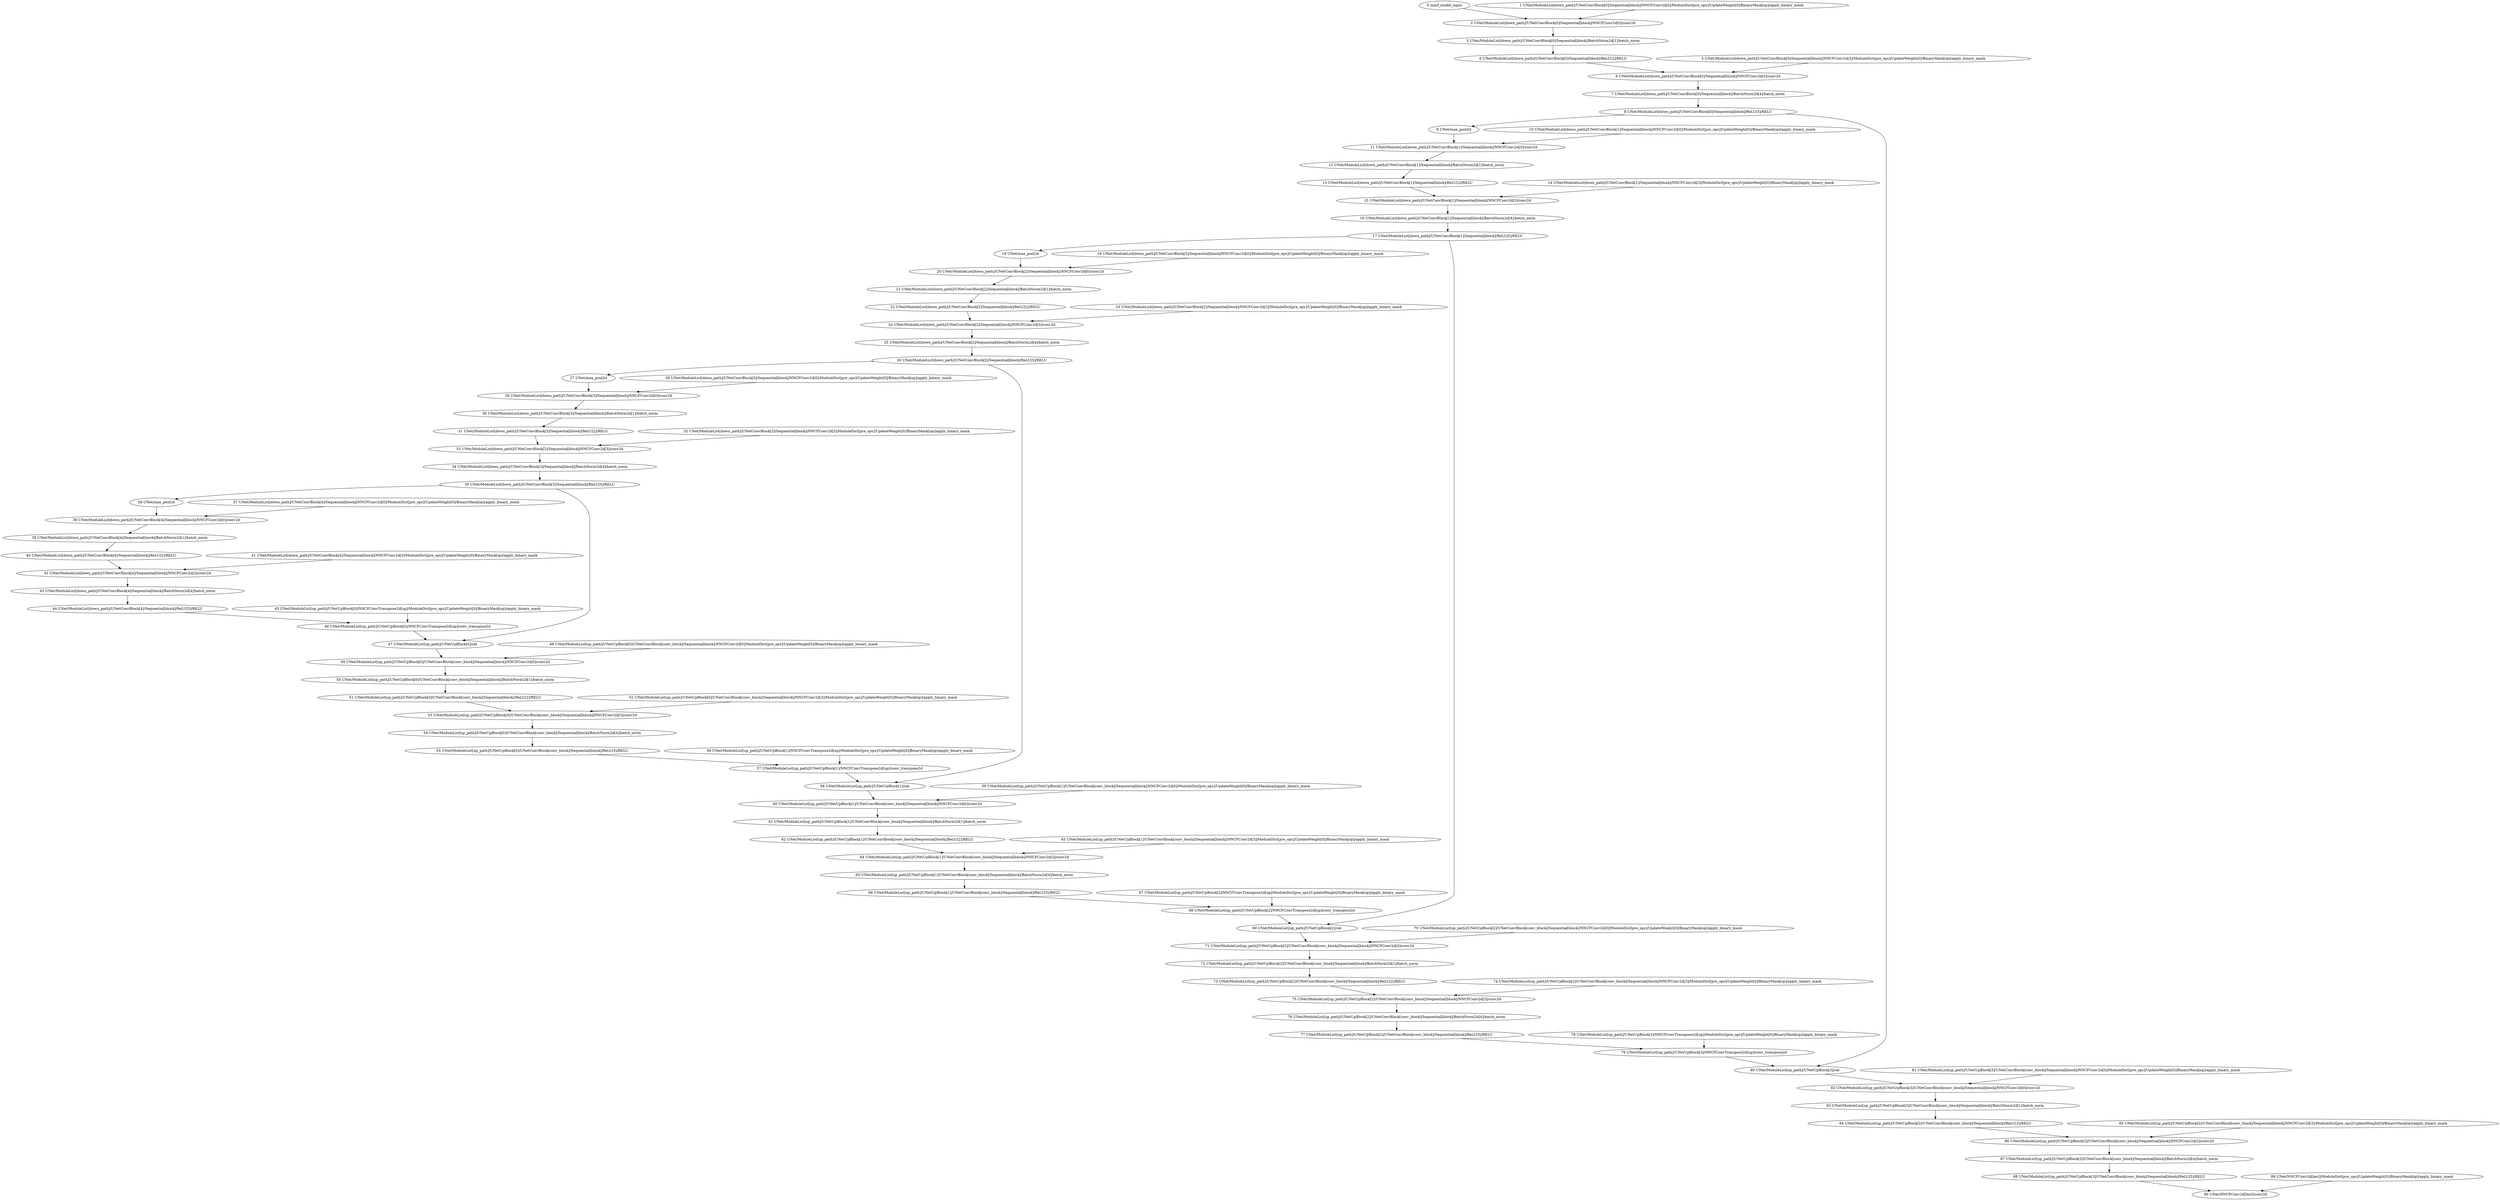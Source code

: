 strict digraph  {
"0 /nncf_model_input" [id=0, scope="", type=nncf_model_input];
"1 UNet/ModuleList[down_path]/UNetConvBlock[0]/Sequential[block]/NNCFConv2d[0]/ModuleDict[pre_ops]/UpdateWeight[0]/BinaryMask[op]/apply_binary_mask" [id=1, scope="UNet/ModuleList[down_path]/UNetConvBlock[0]/Sequential[block]/NNCFConv2d[0]/ModuleDict[pre_ops]/UpdateWeight[0]/BinaryMask[op]", type=apply_binary_mask];
"2 UNet/ModuleList[down_path]/UNetConvBlock[0]/Sequential[block]/NNCFConv2d[0]/conv2d" [id=2, scope="UNet/ModuleList[down_path]/UNetConvBlock[0]/Sequential[block]/NNCFConv2d[0]", type=conv2d];
"3 UNet/ModuleList[down_path]/UNetConvBlock[0]/Sequential[block]/BatchNorm2d[1]/batch_norm" [id=3, scope="UNet/ModuleList[down_path]/UNetConvBlock[0]/Sequential[block]/BatchNorm2d[1]", type=batch_norm];
"4 UNet/ModuleList[down_path]/UNetConvBlock[0]/Sequential[block]/ReLU[2]/RELU" [id=4, scope="UNet/ModuleList[down_path]/UNetConvBlock[0]/Sequential[block]/ReLU[2]", type=RELU];
"5 UNet/ModuleList[down_path]/UNetConvBlock[0]/Sequential[block]/NNCFConv2d[3]/ModuleDict[pre_ops]/UpdateWeight[0]/BinaryMask[op]/apply_binary_mask" [id=5, scope="UNet/ModuleList[down_path]/UNetConvBlock[0]/Sequential[block]/NNCFConv2d[3]/ModuleDict[pre_ops]/UpdateWeight[0]/BinaryMask[op]", type=apply_binary_mask];
"6 UNet/ModuleList[down_path]/UNetConvBlock[0]/Sequential[block]/NNCFConv2d[3]/conv2d" [id=6, scope="UNet/ModuleList[down_path]/UNetConvBlock[0]/Sequential[block]/NNCFConv2d[3]", type=conv2d];
"7 UNet/ModuleList[down_path]/UNetConvBlock[0]/Sequential[block]/BatchNorm2d[4]/batch_norm" [id=7, scope="UNet/ModuleList[down_path]/UNetConvBlock[0]/Sequential[block]/BatchNorm2d[4]", type=batch_norm];
"8 UNet/ModuleList[down_path]/UNetConvBlock[0]/Sequential[block]/ReLU[5]/RELU" [id=8, scope="UNet/ModuleList[down_path]/UNetConvBlock[0]/Sequential[block]/ReLU[5]", type=RELU];
"9 UNet/max_pool2d" [id=9, scope=UNet, type=max_pool2d];
"10 UNet/ModuleList[down_path]/UNetConvBlock[1]/Sequential[block]/NNCFConv2d[0]/ModuleDict[pre_ops]/UpdateWeight[0]/BinaryMask[op]/apply_binary_mask" [id=10, scope="UNet/ModuleList[down_path]/UNetConvBlock[1]/Sequential[block]/NNCFConv2d[0]/ModuleDict[pre_ops]/UpdateWeight[0]/BinaryMask[op]", type=apply_binary_mask];
"11 UNet/ModuleList[down_path]/UNetConvBlock[1]/Sequential[block]/NNCFConv2d[0]/conv2d" [id=11, scope="UNet/ModuleList[down_path]/UNetConvBlock[1]/Sequential[block]/NNCFConv2d[0]", type=conv2d];
"12 UNet/ModuleList[down_path]/UNetConvBlock[1]/Sequential[block]/BatchNorm2d[1]/batch_norm" [id=12, scope="UNet/ModuleList[down_path]/UNetConvBlock[1]/Sequential[block]/BatchNorm2d[1]", type=batch_norm];
"13 UNet/ModuleList[down_path]/UNetConvBlock[1]/Sequential[block]/ReLU[2]/RELU" [id=13, scope="UNet/ModuleList[down_path]/UNetConvBlock[1]/Sequential[block]/ReLU[2]", type=RELU];
"14 UNet/ModuleList[down_path]/UNetConvBlock[1]/Sequential[block]/NNCFConv2d[3]/ModuleDict[pre_ops]/UpdateWeight[0]/BinaryMask[op]/apply_binary_mask" [id=14, scope="UNet/ModuleList[down_path]/UNetConvBlock[1]/Sequential[block]/NNCFConv2d[3]/ModuleDict[pre_ops]/UpdateWeight[0]/BinaryMask[op]", type=apply_binary_mask];
"15 UNet/ModuleList[down_path]/UNetConvBlock[1]/Sequential[block]/NNCFConv2d[3]/conv2d" [id=15, scope="UNet/ModuleList[down_path]/UNetConvBlock[1]/Sequential[block]/NNCFConv2d[3]", type=conv2d];
"16 UNet/ModuleList[down_path]/UNetConvBlock[1]/Sequential[block]/BatchNorm2d[4]/batch_norm" [id=16, scope="UNet/ModuleList[down_path]/UNetConvBlock[1]/Sequential[block]/BatchNorm2d[4]", type=batch_norm];
"17 UNet/ModuleList[down_path]/UNetConvBlock[1]/Sequential[block]/ReLU[5]/RELU" [id=17, scope="UNet/ModuleList[down_path]/UNetConvBlock[1]/Sequential[block]/ReLU[5]", type=RELU];
"18 UNet/max_pool2d" [id=18, scope=UNet, type=max_pool2d];
"19 UNet/ModuleList[down_path]/UNetConvBlock[2]/Sequential[block]/NNCFConv2d[0]/ModuleDict[pre_ops]/UpdateWeight[0]/BinaryMask[op]/apply_binary_mask" [id=19, scope="UNet/ModuleList[down_path]/UNetConvBlock[2]/Sequential[block]/NNCFConv2d[0]/ModuleDict[pre_ops]/UpdateWeight[0]/BinaryMask[op]", type=apply_binary_mask];
"20 UNet/ModuleList[down_path]/UNetConvBlock[2]/Sequential[block]/NNCFConv2d[0]/conv2d" [id=20, scope="UNet/ModuleList[down_path]/UNetConvBlock[2]/Sequential[block]/NNCFConv2d[0]", type=conv2d];
"21 UNet/ModuleList[down_path]/UNetConvBlock[2]/Sequential[block]/BatchNorm2d[1]/batch_norm" [id=21, scope="UNet/ModuleList[down_path]/UNetConvBlock[2]/Sequential[block]/BatchNorm2d[1]", type=batch_norm];
"22 UNet/ModuleList[down_path]/UNetConvBlock[2]/Sequential[block]/ReLU[2]/RELU" [id=22, scope="UNet/ModuleList[down_path]/UNetConvBlock[2]/Sequential[block]/ReLU[2]", type=RELU];
"23 UNet/ModuleList[down_path]/UNetConvBlock[2]/Sequential[block]/NNCFConv2d[3]/ModuleDict[pre_ops]/UpdateWeight[0]/BinaryMask[op]/apply_binary_mask" [id=23, scope="UNet/ModuleList[down_path]/UNetConvBlock[2]/Sequential[block]/NNCFConv2d[3]/ModuleDict[pre_ops]/UpdateWeight[0]/BinaryMask[op]", type=apply_binary_mask];
"24 UNet/ModuleList[down_path]/UNetConvBlock[2]/Sequential[block]/NNCFConv2d[3]/conv2d" [id=24, scope="UNet/ModuleList[down_path]/UNetConvBlock[2]/Sequential[block]/NNCFConv2d[3]", type=conv2d];
"25 UNet/ModuleList[down_path]/UNetConvBlock[2]/Sequential[block]/BatchNorm2d[4]/batch_norm" [id=25, scope="UNet/ModuleList[down_path]/UNetConvBlock[2]/Sequential[block]/BatchNorm2d[4]", type=batch_norm];
"26 UNet/ModuleList[down_path]/UNetConvBlock[2]/Sequential[block]/ReLU[5]/RELU" [id=26, scope="UNet/ModuleList[down_path]/UNetConvBlock[2]/Sequential[block]/ReLU[5]", type=RELU];
"27 UNet/max_pool2d" [id=27, scope=UNet, type=max_pool2d];
"28 UNet/ModuleList[down_path]/UNetConvBlock[3]/Sequential[block]/NNCFConv2d[0]/ModuleDict[pre_ops]/UpdateWeight[0]/BinaryMask[op]/apply_binary_mask" [id=28, scope="UNet/ModuleList[down_path]/UNetConvBlock[3]/Sequential[block]/NNCFConv2d[0]/ModuleDict[pre_ops]/UpdateWeight[0]/BinaryMask[op]", type=apply_binary_mask];
"29 UNet/ModuleList[down_path]/UNetConvBlock[3]/Sequential[block]/NNCFConv2d[0]/conv2d" [id=29, scope="UNet/ModuleList[down_path]/UNetConvBlock[3]/Sequential[block]/NNCFConv2d[0]", type=conv2d];
"30 UNet/ModuleList[down_path]/UNetConvBlock[3]/Sequential[block]/BatchNorm2d[1]/batch_norm" [id=30, scope="UNet/ModuleList[down_path]/UNetConvBlock[3]/Sequential[block]/BatchNorm2d[1]", type=batch_norm];
"31 UNet/ModuleList[down_path]/UNetConvBlock[3]/Sequential[block]/ReLU[2]/RELU" [id=31, scope="UNet/ModuleList[down_path]/UNetConvBlock[3]/Sequential[block]/ReLU[2]", type=RELU];
"32 UNet/ModuleList[down_path]/UNetConvBlock[3]/Sequential[block]/NNCFConv2d[3]/ModuleDict[pre_ops]/UpdateWeight[0]/BinaryMask[op]/apply_binary_mask" [id=32, scope="UNet/ModuleList[down_path]/UNetConvBlock[3]/Sequential[block]/NNCFConv2d[3]/ModuleDict[pre_ops]/UpdateWeight[0]/BinaryMask[op]", type=apply_binary_mask];
"33 UNet/ModuleList[down_path]/UNetConvBlock[3]/Sequential[block]/NNCFConv2d[3]/conv2d" [id=33, scope="UNet/ModuleList[down_path]/UNetConvBlock[3]/Sequential[block]/NNCFConv2d[3]", type=conv2d];
"34 UNet/ModuleList[down_path]/UNetConvBlock[3]/Sequential[block]/BatchNorm2d[4]/batch_norm" [id=34, scope="UNet/ModuleList[down_path]/UNetConvBlock[3]/Sequential[block]/BatchNorm2d[4]", type=batch_norm];
"35 UNet/ModuleList[down_path]/UNetConvBlock[3]/Sequential[block]/ReLU[5]/RELU" [id=35, scope="UNet/ModuleList[down_path]/UNetConvBlock[3]/Sequential[block]/ReLU[5]", type=RELU];
"36 UNet/max_pool2d" [id=36, scope=UNet, type=max_pool2d];
"37 UNet/ModuleList[down_path]/UNetConvBlock[4]/Sequential[block]/NNCFConv2d[0]/ModuleDict[pre_ops]/UpdateWeight[0]/BinaryMask[op]/apply_binary_mask" [id=37, scope="UNet/ModuleList[down_path]/UNetConvBlock[4]/Sequential[block]/NNCFConv2d[0]/ModuleDict[pre_ops]/UpdateWeight[0]/BinaryMask[op]", type=apply_binary_mask];
"38 UNet/ModuleList[down_path]/UNetConvBlock[4]/Sequential[block]/NNCFConv2d[0]/conv2d" [id=38, scope="UNet/ModuleList[down_path]/UNetConvBlock[4]/Sequential[block]/NNCFConv2d[0]", type=conv2d];
"39 UNet/ModuleList[down_path]/UNetConvBlock[4]/Sequential[block]/BatchNorm2d[1]/batch_norm" [id=39, scope="UNet/ModuleList[down_path]/UNetConvBlock[4]/Sequential[block]/BatchNorm2d[1]", type=batch_norm];
"40 UNet/ModuleList[down_path]/UNetConvBlock[4]/Sequential[block]/ReLU[2]/RELU" [id=40, scope="UNet/ModuleList[down_path]/UNetConvBlock[4]/Sequential[block]/ReLU[2]", type=RELU];
"41 UNet/ModuleList[down_path]/UNetConvBlock[4]/Sequential[block]/NNCFConv2d[3]/ModuleDict[pre_ops]/UpdateWeight[0]/BinaryMask[op]/apply_binary_mask" [id=41, scope="UNet/ModuleList[down_path]/UNetConvBlock[4]/Sequential[block]/NNCFConv2d[3]/ModuleDict[pre_ops]/UpdateWeight[0]/BinaryMask[op]", type=apply_binary_mask];
"42 UNet/ModuleList[down_path]/UNetConvBlock[4]/Sequential[block]/NNCFConv2d[3]/conv2d" [id=42, scope="UNet/ModuleList[down_path]/UNetConvBlock[4]/Sequential[block]/NNCFConv2d[3]", type=conv2d];
"43 UNet/ModuleList[down_path]/UNetConvBlock[4]/Sequential[block]/BatchNorm2d[4]/batch_norm" [id=43, scope="UNet/ModuleList[down_path]/UNetConvBlock[4]/Sequential[block]/BatchNorm2d[4]", type=batch_norm];
"44 UNet/ModuleList[down_path]/UNetConvBlock[4]/Sequential[block]/ReLU[5]/RELU" [id=44, scope="UNet/ModuleList[down_path]/UNetConvBlock[4]/Sequential[block]/ReLU[5]", type=RELU];
"45 UNet/ModuleList[up_path]/UNetUpBlock[0]/NNCFConvTranspose2d[up]/ModuleDict[pre_ops]/UpdateWeight[0]/BinaryMask[op]/apply_binary_mask" [id=45, scope="UNet/ModuleList[up_path]/UNetUpBlock[0]/NNCFConvTranspose2d[up]/ModuleDict[pre_ops]/UpdateWeight[0]/BinaryMask[op]", type=apply_binary_mask];
"46 UNet/ModuleList[up_path]/UNetUpBlock[0]/NNCFConvTranspose2d[up]/conv_transpose2d" [id=46, scope="UNet/ModuleList[up_path]/UNetUpBlock[0]/NNCFConvTranspose2d[up]", type=conv_transpose2d];
"47 UNet/ModuleList[up_path]/UNetUpBlock[0]/cat" [id=47, scope="UNet/ModuleList[up_path]/UNetUpBlock[0]", type=cat];
"48 UNet/ModuleList[up_path]/UNetUpBlock[0]/UNetConvBlock[conv_block]/Sequential[block]/NNCFConv2d[0]/ModuleDict[pre_ops]/UpdateWeight[0]/BinaryMask[op]/apply_binary_mask" [id=48, scope="UNet/ModuleList[up_path]/UNetUpBlock[0]/UNetConvBlock[conv_block]/Sequential[block]/NNCFConv2d[0]/ModuleDict[pre_ops]/UpdateWeight[0]/BinaryMask[op]", type=apply_binary_mask];
"49 UNet/ModuleList[up_path]/UNetUpBlock[0]/UNetConvBlock[conv_block]/Sequential[block]/NNCFConv2d[0]/conv2d" [id=49, scope="UNet/ModuleList[up_path]/UNetUpBlock[0]/UNetConvBlock[conv_block]/Sequential[block]/NNCFConv2d[0]", type=conv2d];
"50 UNet/ModuleList[up_path]/UNetUpBlock[0]/UNetConvBlock[conv_block]/Sequential[block]/BatchNorm2d[1]/batch_norm" [id=50, scope="UNet/ModuleList[up_path]/UNetUpBlock[0]/UNetConvBlock[conv_block]/Sequential[block]/BatchNorm2d[1]", type=batch_norm];
"51 UNet/ModuleList[up_path]/UNetUpBlock[0]/UNetConvBlock[conv_block]/Sequential[block]/ReLU[2]/RELU" [id=51, scope="UNet/ModuleList[up_path]/UNetUpBlock[0]/UNetConvBlock[conv_block]/Sequential[block]/ReLU[2]", type=RELU];
"52 UNet/ModuleList[up_path]/UNetUpBlock[0]/UNetConvBlock[conv_block]/Sequential[block]/NNCFConv2d[3]/ModuleDict[pre_ops]/UpdateWeight[0]/BinaryMask[op]/apply_binary_mask" [id=52, scope="UNet/ModuleList[up_path]/UNetUpBlock[0]/UNetConvBlock[conv_block]/Sequential[block]/NNCFConv2d[3]/ModuleDict[pre_ops]/UpdateWeight[0]/BinaryMask[op]", type=apply_binary_mask];
"53 UNet/ModuleList[up_path]/UNetUpBlock[0]/UNetConvBlock[conv_block]/Sequential[block]/NNCFConv2d[3]/conv2d" [id=53, scope="UNet/ModuleList[up_path]/UNetUpBlock[0]/UNetConvBlock[conv_block]/Sequential[block]/NNCFConv2d[3]", type=conv2d];
"54 UNet/ModuleList[up_path]/UNetUpBlock[0]/UNetConvBlock[conv_block]/Sequential[block]/BatchNorm2d[4]/batch_norm" [id=54, scope="UNet/ModuleList[up_path]/UNetUpBlock[0]/UNetConvBlock[conv_block]/Sequential[block]/BatchNorm2d[4]", type=batch_norm];
"55 UNet/ModuleList[up_path]/UNetUpBlock[0]/UNetConvBlock[conv_block]/Sequential[block]/ReLU[5]/RELU" [id=55, scope="UNet/ModuleList[up_path]/UNetUpBlock[0]/UNetConvBlock[conv_block]/Sequential[block]/ReLU[5]", type=RELU];
"56 UNet/ModuleList[up_path]/UNetUpBlock[1]/NNCFConvTranspose2d[up]/ModuleDict[pre_ops]/UpdateWeight[0]/BinaryMask[op]/apply_binary_mask" [id=56, scope="UNet/ModuleList[up_path]/UNetUpBlock[1]/NNCFConvTranspose2d[up]/ModuleDict[pre_ops]/UpdateWeight[0]/BinaryMask[op]", type=apply_binary_mask];
"57 UNet/ModuleList[up_path]/UNetUpBlock[1]/NNCFConvTranspose2d[up]/conv_transpose2d" [id=57, scope="UNet/ModuleList[up_path]/UNetUpBlock[1]/NNCFConvTranspose2d[up]", type=conv_transpose2d];
"58 UNet/ModuleList[up_path]/UNetUpBlock[1]/cat" [id=58, scope="UNet/ModuleList[up_path]/UNetUpBlock[1]", type=cat];
"59 UNet/ModuleList[up_path]/UNetUpBlock[1]/UNetConvBlock[conv_block]/Sequential[block]/NNCFConv2d[0]/ModuleDict[pre_ops]/UpdateWeight[0]/BinaryMask[op]/apply_binary_mask" [id=59, scope="UNet/ModuleList[up_path]/UNetUpBlock[1]/UNetConvBlock[conv_block]/Sequential[block]/NNCFConv2d[0]/ModuleDict[pre_ops]/UpdateWeight[0]/BinaryMask[op]", type=apply_binary_mask];
"60 UNet/ModuleList[up_path]/UNetUpBlock[1]/UNetConvBlock[conv_block]/Sequential[block]/NNCFConv2d[0]/conv2d" [id=60, scope="UNet/ModuleList[up_path]/UNetUpBlock[1]/UNetConvBlock[conv_block]/Sequential[block]/NNCFConv2d[0]", type=conv2d];
"61 UNet/ModuleList[up_path]/UNetUpBlock[1]/UNetConvBlock[conv_block]/Sequential[block]/BatchNorm2d[1]/batch_norm" [id=61, scope="UNet/ModuleList[up_path]/UNetUpBlock[1]/UNetConvBlock[conv_block]/Sequential[block]/BatchNorm2d[1]", type=batch_norm];
"62 UNet/ModuleList[up_path]/UNetUpBlock[1]/UNetConvBlock[conv_block]/Sequential[block]/ReLU[2]/RELU" [id=62, scope="UNet/ModuleList[up_path]/UNetUpBlock[1]/UNetConvBlock[conv_block]/Sequential[block]/ReLU[2]", type=RELU];
"63 UNet/ModuleList[up_path]/UNetUpBlock[1]/UNetConvBlock[conv_block]/Sequential[block]/NNCFConv2d[3]/ModuleDict[pre_ops]/UpdateWeight[0]/BinaryMask[op]/apply_binary_mask" [id=63, scope="UNet/ModuleList[up_path]/UNetUpBlock[1]/UNetConvBlock[conv_block]/Sequential[block]/NNCFConv2d[3]/ModuleDict[pre_ops]/UpdateWeight[0]/BinaryMask[op]", type=apply_binary_mask];
"64 UNet/ModuleList[up_path]/UNetUpBlock[1]/UNetConvBlock[conv_block]/Sequential[block]/NNCFConv2d[3]/conv2d" [id=64, scope="UNet/ModuleList[up_path]/UNetUpBlock[1]/UNetConvBlock[conv_block]/Sequential[block]/NNCFConv2d[3]", type=conv2d];
"65 UNet/ModuleList[up_path]/UNetUpBlock[1]/UNetConvBlock[conv_block]/Sequential[block]/BatchNorm2d[4]/batch_norm" [id=65, scope="UNet/ModuleList[up_path]/UNetUpBlock[1]/UNetConvBlock[conv_block]/Sequential[block]/BatchNorm2d[4]", type=batch_norm];
"66 UNet/ModuleList[up_path]/UNetUpBlock[1]/UNetConvBlock[conv_block]/Sequential[block]/ReLU[5]/RELU" [id=66, scope="UNet/ModuleList[up_path]/UNetUpBlock[1]/UNetConvBlock[conv_block]/Sequential[block]/ReLU[5]", type=RELU];
"67 UNet/ModuleList[up_path]/UNetUpBlock[2]/NNCFConvTranspose2d[up]/ModuleDict[pre_ops]/UpdateWeight[0]/BinaryMask[op]/apply_binary_mask" [id=67, scope="UNet/ModuleList[up_path]/UNetUpBlock[2]/NNCFConvTranspose2d[up]/ModuleDict[pre_ops]/UpdateWeight[0]/BinaryMask[op]", type=apply_binary_mask];
"68 UNet/ModuleList[up_path]/UNetUpBlock[2]/NNCFConvTranspose2d[up]/conv_transpose2d" [id=68, scope="UNet/ModuleList[up_path]/UNetUpBlock[2]/NNCFConvTranspose2d[up]", type=conv_transpose2d];
"69 UNet/ModuleList[up_path]/UNetUpBlock[2]/cat" [id=69, scope="UNet/ModuleList[up_path]/UNetUpBlock[2]", type=cat];
"70 UNet/ModuleList[up_path]/UNetUpBlock[2]/UNetConvBlock[conv_block]/Sequential[block]/NNCFConv2d[0]/ModuleDict[pre_ops]/UpdateWeight[0]/BinaryMask[op]/apply_binary_mask" [id=70, scope="UNet/ModuleList[up_path]/UNetUpBlock[2]/UNetConvBlock[conv_block]/Sequential[block]/NNCFConv2d[0]/ModuleDict[pre_ops]/UpdateWeight[0]/BinaryMask[op]", type=apply_binary_mask];
"71 UNet/ModuleList[up_path]/UNetUpBlock[2]/UNetConvBlock[conv_block]/Sequential[block]/NNCFConv2d[0]/conv2d" [id=71, scope="UNet/ModuleList[up_path]/UNetUpBlock[2]/UNetConvBlock[conv_block]/Sequential[block]/NNCFConv2d[0]", type=conv2d];
"72 UNet/ModuleList[up_path]/UNetUpBlock[2]/UNetConvBlock[conv_block]/Sequential[block]/BatchNorm2d[1]/batch_norm" [id=72, scope="UNet/ModuleList[up_path]/UNetUpBlock[2]/UNetConvBlock[conv_block]/Sequential[block]/BatchNorm2d[1]", type=batch_norm];
"73 UNet/ModuleList[up_path]/UNetUpBlock[2]/UNetConvBlock[conv_block]/Sequential[block]/ReLU[2]/RELU" [id=73, scope="UNet/ModuleList[up_path]/UNetUpBlock[2]/UNetConvBlock[conv_block]/Sequential[block]/ReLU[2]", type=RELU];
"74 UNet/ModuleList[up_path]/UNetUpBlock[2]/UNetConvBlock[conv_block]/Sequential[block]/NNCFConv2d[3]/ModuleDict[pre_ops]/UpdateWeight[0]/BinaryMask[op]/apply_binary_mask" [id=74, scope="UNet/ModuleList[up_path]/UNetUpBlock[2]/UNetConvBlock[conv_block]/Sequential[block]/NNCFConv2d[3]/ModuleDict[pre_ops]/UpdateWeight[0]/BinaryMask[op]", type=apply_binary_mask];
"75 UNet/ModuleList[up_path]/UNetUpBlock[2]/UNetConvBlock[conv_block]/Sequential[block]/NNCFConv2d[3]/conv2d" [id=75, scope="UNet/ModuleList[up_path]/UNetUpBlock[2]/UNetConvBlock[conv_block]/Sequential[block]/NNCFConv2d[3]", type=conv2d];
"76 UNet/ModuleList[up_path]/UNetUpBlock[2]/UNetConvBlock[conv_block]/Sequential[block]/BatchNorm2d[4]/batch_norm" [id=76, scope="UNet/ModuleList[up_path]/UNetUpBlock[2]/UNetConvBlock[conv_block]/Sequential[block]/BatchNorm2d[4]", type=batch_norm];
"77 UNet/ModuleList[up_path]/UNetUpBlock[2]/UNetConvBlock[conv_block]/Sequential[block]/ReLU[5]/RELU" [id=77, scope="UNet/ModuleList[up_path]/UNetUpBlock[2]/UNetConvBlock[conv_block]/Sequential[block]/ReLU[5]", type=RELU];
"78 UNet/ModuleList[up_path]/UNetUpBlock[3]/NNCFConvTranspose2d[up]/ModuleDict[pre_ops]/UpdateWeight[0]/BinaryMask[op]/apply_binary_mask" [id=78, scope="UNet/ModuleList[up_path]/UNetUpBlock[3]/NNCFConvTranspose2d[up]/ModuleDict[pre_ops]/UpdateWeight[0]/BinaryMask[op]", type=apply_binary_mask];
"79 UNet/ModuleList[up_path]/UNetUpBlock[3]/NNCFConvTranspose2d[up]/conv_transpose2d" [id=79, scope="UNet/ModuleList[up_path]/UNetUpBlock[3]/NNCFConvTranspose2d[up]", type=conv_transpose2d];
"80 UNet/ModuleList[up_path]/UNetUpBlock[3]/cat" [id=80, scope="UNet/ModuleList[up_path]/UNetUpBlock[3]", type=cat];
"81 UNet/ModuleList[up_path]/UNetUpBlock[3]/UNetConvBlock[conv_block]/Sequential[block]/NNCFConv2d[0]/ModuleDict[pre_ops]/UpdateWeight[0]/BinaryMask[op]/apply_binary_mask" [id=81, scope="UNet/ModuleList[up_path]/UNetUpBlock[3]/UNetConvBlock[conv_block]/Sequential[block]/NNCFConv2d[0]/ModuleDict[pre_ops]/UpdateWeight[0]/BinaryMask[op]", type=apply_binary_mask];
"82 UNet/ModuleList[up_path]/UNetUpBlock[3]/UNetConvBlock[conv_block]/Sequential[block]/NNCFConv2d[0]/conv2d" [id=82, scope="UNet/ModuleList[up_path]/UNetUpBlock[3]/UNetConvBlock[conv_block]/Sequential[block]/NNCFConv2d[0]", type=conv2d];
"83 UNet/ModuleList[up_path]/UNetUpBlock[3]/UNetConvBlock[conv_block]/Sequential[block]/BatchNorm2d[1]/batch_norm" [id=83, scope="UNet/ModuleList[up_path]/UNetUpBlock[3]/UNetConvBlock[conv_block]/Sequential[block]/BatchNorm2d[1]", type=batch_norm];
"84 UNet/ModuleList[up_path]/UNetUpBlock[3]/UNetConvBlock[conv_block]/Sequential[block]/ReLU[2]/RELU" [id=84, scope="UNet/ModuleList[up_path]/UNetUpBlock[3]/UNetConvBlock[conv_block]/Sequential[block]/ReLU[2]", type=RELU];
"85 UNet/ModuleList[up_path]/UNetUpBlock[3]/UNetConvBlock[conv_block]/Sequential[block]/NNCFConv2d[3]/ModuleDict[pre_ops]/UpdateWeight[0]/BinaryMask[op]/apply_binary_mask" [id=85, scope="UNet/ModuleList[up_path]/UNetUpBlock[3]/UNetConvBlock[conv_block]/Sequential[block]/NNCFConv2d[3]/ModuleDict[pre_ops]/UpdateWeight[0]/BinaryMask[op]", type=apply_binary_mask];
"86 UNet/ModuleList[up_path]/UNetUpBlock[3]/UNetConvBlock[conv_block]/Sequential[block]/NNCFConv2d[3]/conv2d" [id=86, scope="UNet/ModuleList[up_path]/UNetUpBlock[3]/UNetConvBlock[conv_block]/Sequential[block]/NNCFConv2d[3]", type=conv2d];
"87 UNet/ModuleList[up_path]/UNetUpBlock[3]/UNetConvBlock[conv_block]/Sequential[block]/BatchNorm2d[4]/batch_norm" [id=87, scope="UNet/ModuleList[up_path]/UNetUpBlock[3]/UNetConvBlock[conv_block]/Sequential[block]/BatchNorm2d[4]", type=batch_norm];
"88 UNet/ModuleList[up_path]/UNetUpBlock[3]/UNetConvBlock[conv_block]/Sequential[block]/ReLU[5]/RELU" [id=88, scope="UNet/ModuleList[up_path]/UNetUpBlock[3]/UNetConvBlock[conv_block]/Sequential[block]/ReLU[5]", type=RELU];
"89 UNet/NNCFConv2d[last]/ModuleDict[pre_ops]/UpdateWeight[0]/BinaryMask[op]/apply_binary_mask" [id=89, scope="UNet/NNCFConv2d[last]/ModuleDict[pre_ops]/UpdateWeight[0]/BinaryMask[op]", type=apply_binary_mask];
"90 UNet/NNCFConv2d[last]/conv2d" [id=90, scope="UNet/NNCFConv2d[last]", type=conv2d];
"0 /nncf_model_input" -> "2 UNet/ModuleList[down_path]/UNetConvBlock[0]/Sequential[block]/NNCFConv2d[0]/conv2d";
"1 UNet/ModuleList[down_path]/UNetConvBlock[0]/Sequential[block]/NNCFConv2d[0]/ModuleDict[pre_ops]/UpdateWeight[0]/BinaryMask[op]/apply_binary_mask" -> "2 UNet/ModuleList[down_path]/UNetConvBlock[0]/Sequential[block]/NNCFConv2d[0]/conv2d";
"2 UNet/ModuleList[down_path]/UNetConvBlock[0]/Sequential[block]/NNCFConv2d[0]/conv2d" -> "3 UNet/ModuleList[down_path]/UNetConvBlock[0]/Sequential[block]/BatchNorm2d[1]/batch_norm";
"3 UNet/ModuleList[down_path]/UNetConvBlock[0]/Sequential[block]/BatchNorm2d[1]/batch_norm" -> "4 UNet/ModuleList[down_path]/UNetConvBlock[0]/Sequential[block]/ReLU[2]/RELU";
"4 UNet/ModuleList[down_path]/UNetConvBlock[0]/Sequential[block]/ReLU[2]/RELU" -> "6 UNet/ModuleList[down_path]/UNetConvBlock[0]/Sequential[block]/NNCFConv2d[3]/conv2d";
"5 UNet/ModuleList[down_path]/UNetConvBlock[0]/Sequential[block]/NNCFConv2d[3]/ModuleDict[pre_ops]/UpdateWeight[0]/BinaryMask[op]/apply_binary_mask" -> "6 UNet/ModuleList[down_path]/UNetConvBlock[0]/Sequential[block]/NNCFConv2d[3]/conv2d";
"6 UNet/ModuleList[down_path]/UNetConvBlock[0]/Sequential[block]/NNCFConv2d[3]/conv2d" -> "7 UNet/ModuleList[down_path]/UNetConvBlock[0]/Sequential[block]/BatchNorm2d[4]/batch_norm";
"7 UNet/ModuleList[down_path]/UNetConvBlock[0]/Sequential[block]/BatchNorm2d[4]/batch_norm" -> "8 UNet/ModuleList[down_path]/UNetConvBlock[0]/Sequential[block]/ReLU[5]/RELU";
"8 UNet/ModuleList[down_path]/UNetConvBlock[0]/Sequential[block]/ReLU[5]/RELU" -> "9 UNet/max_pool2d";
"8 UNet/ModuleList[down_path]/UNetConvBlock[0]/Sequential[block]/ReLU[5]/RELU" -> "80 UNet/ModuleList[up_path]/UNetUpBlock[3]/cat";
"9 UNet/max_pool2d" -> "11 UNet/ModuleList[down_path]/UNetConvBlock[1]/Sequential[block]/NNCFConv2d[0]/conv2d";
"10 UNet/ModuleList[down_path]/UNetConvBlock[1]/Sequential[block]/NNCFConv2d[0]/ModuleDict[pre_ops]/UpdateWeight[0]/BinaryMask[op]/apply_binary_mask" -> "11 UNet/ModuleList[down_path]/UNetConvBlock[1]/Sequential[block]/NNCFConv2d[0]/conv2d";
"11 UNet/ModuleList[down_path]/UNetConvBlock[1]/Sequential[block]/NNCFConv2d[0]/conv2d" -> "12 UNet/ModuleList[down_path]/UNetConvBlock[1]/Sequential[block]/BatchNorm2d[1]/batch_norm";
"12 UNet/ModuleList[down_path]/UNetConvBlock[1]/Sequential[block]/BatchNorm2d[1]/batch_norm" -> "13 UNet/ModuleList[down_path]/UNetConvBlock[1]/Sequential[block]/ReLU[2]/RELU";
"13 UNet/ModuleList[down_path]/UNetConvBlock[1]/Sequential[block]/ReLU[2]/RELU" -> "15 UNet/ModuleList[down_path]/UNetConvBlock[1]/Sequential[block]/NNCFConv2d[3]/conv2d";
"14 UNet/ModuleList[down_path]/UNetConvBlock[1]/Sequential[block]/NNCFConv2d[3]/ModuleDict[pre_ops]/UpdateWeight[0]/BinaryMask[op]/apply_binary_mask" -> "15 UNet/ModuleList[down_path]/UNetConvBlock[1]/Sequential[block]/NNCFConv2d[3]/conv2d";
"15 UNet/ModuleList[down_path]/UNetConvBlock[1]/Sequential[block]/NNCFConv2d[3]/conv2d" -> "16 UNet/ModuleList[down_path]/UNetConvBlock[1]/Sequential[block]/BatchNorm2d[4]/batch_norm";
"16 UNet/ModuleList[down_path]/UNetConvBlock[1]/Sequential[block]/BatchNorm2d[4]/batch_norm" -> "17 UNet/ModuleList[down_path]/UNetConvBlock[1]/Sequential[block]/ReLU[5]/RELU";
"17 UNet/ModuleList[down_path]/UNetConvBlock[1]/Sequential[block]/ReLU[5]/RELU" -> "18 UNet/max_pool2d";
"17 UNet/ModuleList[down_path]/UNetConvBlock[1]/Sequential[block]/ReLU[5]/RELU" -> "69 UNet/ModuleList[up_path]/UNetUpBlock[2]/cat";
"18 UNet/max_pool2d" -> "20 UNet/ModuleList[down_path]/UNetConvBlock[2]/Sequential[block]/NNCFConv2d[0]/conv2d";
"19 UNet/ModuleList[down_path]/UNetConvBlock[2]/Sequential[block]/NNCFConv2d[0]/ModuleDict[pre_ops]/UpdateWeight[0]/BinaryMask[op]/apply_binary_mask" -> "20 UNet/ModuleList[down_path]/UNetConvBlock[2]/Sequential[block]/NNCFConv2d[0]/conv2d";
"20 UNet/ModuleList[down_path]/UNetConvBlock[2]/Sequential[block]/NNCFConv2d[0]/conv2d" -> "21 UNet/ModuleList[down_path]/UNetConvBlock[2]/Sequential[block]/BatchNorm2d[1]/batch_norm";
"21 UNet/ModuleList[down_path]/UNetConvBlock[2]/Sequential[block]/BatchNorm2d[1]/batch_norm" -> "22 UNet/ModuleList[down_path]/UNetConvBlock[2]/Sequential[block]/ReLU[2]/RELU";
"22 UNet/ModuleList[down_path]/UNetConvBlock[2]/Sequential[block]/ReLU[2]/RELU" -> "24 UNet/ModuleList[down_path]/UNetConvBlock[2]/Sequential[block]/NNCFConv2d[3]/conv2d";
"23 UNet/ModuleList[down_path]/UNetConvBlock[2]/Sequential[block]/NNCFConv2d[3]/ModuleDict[pre_ops]/UpdateWeight[0]/BinaryMask[op]/apply_binary_mask" -> "24 UNet/ModuleList[down_path]/UNetConvBlock[2]/Sequential[block]/NNCFConv2d[3]/conv2d";
"24 UNet/ModuleList[down_path]/UNetConvBlock[2]/Sequential[block]/NNCFConv2d[3]/conv2d" -> "25 UNet/ModuleList[down_path]/UNetConvBlock[2]/Sequential[block]/BatchNorm2d[4]/batch_norm";
"25 UNet/ModuleList[down_path]/UNetConvBlock[2]/Sequential[block]/BatchNorm2d[4]/batch_norm" -> "26 UNet/ModuleList[down_path]/UNetConvBlock[2]/Sequential[block]/ReLU[5]/RELU";
"26 UNet/ModuleList[down_path]/UNetConvBlock[2]/Sequential[block]/ReLU[5]/RELU" -> "27 UNet/max_pool2d";
"26 UNet/ModuleList[down_path]/UNetConvBlock[2]/Sequential[block]/ReLU[5]/RELU" -> "58 UNet/ModuleList[up_path]/UNetUpBlock[1]/cat";
"27 UNet/max_pool2d" -> "29 UNet/ModuleList[down_path]/UNetConvBlock[3]/Sequential[block]/NNCFConv2d[0]/conv2d";
"28 UNet/ModuleList[down_path]/UNetConvBlock[3]/Sequential[block]/NNCFConv2d[0]/ModuleDict[pre_ops]/UpdateWeight[0]/BinaryMask[op]/apply_binary_mask" -> "29 UNet/ModuleList[down_path]/UNetConvBlock[3]/Sequential[block]/NNCFConv2d[0]/conv2d";
"29 UNet/ModuleList[down_path]/UNetConvBlock[3]/Sequential[block]/NNCFConv2d[0]/conv2d" -> "30 UNet/ModuleList[down_path]/UNetConvBlock[3]/Sequential[block]/BatchNorm2d[1]/batch_norm";
"30 UNet/ModuleList[down_path]/UNetConvBlock[3]/Sequential[block]/BatchNorm2d[1]/batch_norm" -> "31 UNet/ModuleList[down_path]/UNetConvBlock[3]/Sequential[block]/ReLU[2]/RELU";
"31 UNet/ModuleList[down_path]/UNetConvBlock[3]/Sequential[block]/ReLU[2]/RELU" -> "33 UNet/ModuleList[down_path]/UNetConvBlock[3]/Sequential[block]/NNCFConv2d[3]/conv2d";
"32 UNet/ModuleList[down_path]/UNetConvBlock[3]/Sequential[block]/NNCFConv2d[3]/ModuleDict[pre_ops]/UpdateWeight[0]/BinaryMask[op]/apply_binary_mask" -> "33 UNet/ModuleList[down_path]/UNetConvBlock[3]/Sequential[block]/NNCFConv2d[3]/conv2d";
"33 UNet/ModuleList[down_path]/UNetConvBlock[3]/Sequential[block]/NNCFConv2d[3]/conv2d" -> "34 UNet/ModuleList[down_path]/UNetConvBlock[3]/Sequential[block]/BatchNorm2d[4]/batch_norm";
"34 UNet/ModuleList[down_path]/UNetConvBlock[3]/Sequential[block]/BatchNorm2d[4]/batch_norm" -> "35 UNet/ModuleList[down_path]/UNetConvBlock[3]/Sequential[block]/ReLU[5]/RELU";
"35 UNet/ModuleList[down_path]/UNetConvBlock[3]/Sequential[block]/ReLU[5]/RELU" -> "36 UNet/max_pool2d";
"35 UNet/ModuleList[down_path]/UNetConvBlock[3]/Sequential[block]/ReLU[5]/RELU" -> "47 UNet/ModuleList[up_path]/UNetUpBlock[0]/cat";
"36 UNet/max_pool2d" -> "38 UNet/ModuleList[down_path]/UNetConvBlock[4]/Sequential[block]/NNCFConv2d[0]/conv2d";
"37 UNet/ModuleList[down_path]/UNetConvBlock[4]/Sequential[block]/NNCFConv2d[0]/ModuleDict[pre_ops]/UpdateWeight[0]/BinaryMask[op]/apply_binary_mask" -> "38 UNet/ModuleList[down_path]/UNetConvBlock[4]/Sequential[block]/NNCFConv2d[0]/conv2d";
"38 UNet/ModuleList[down_path]/UNetConvBlock[4]/Sequential[block]/NNCFConv2d[0]/conv2d" -> "39 UNet/ModuleList[down_path]/UNetConvBlock[4]/Sequential[block]/BatchNorm2d[1]/batch_norm";
"39 UNet/ModuleList[down_path]/UNetConvBlock[4]/Sequential[block]/BatchNorm2d[1]/batch_norm" -> "40 UNet/ModuleList[down_path]/UNetConvBlock[4]/Sequential[block]/ReLU[2]/RELU";
"40 UNet/ModuleList[down_path]/UNetConvBlock[4]/Sequential[block]/ReLU[2]/RELU" -> "42 UNet/ModuleList[down_path]/UNetConvBlock[4]/Sequential[block]/NNCFConv2d[3]/conv2d";
"41 UNet/ModuleList[down_path]/UNetConvBlock[4]/Sequential[block]/NNCFConv2d[3]/ModuleDict[pre_ops]/UpdateWeight[0]/BinaryMask[op]/apply_binary_mask" -> "42 UNet/ModuleList[down_path]/UNetConvBlock[4]/Sequential[block]/NNCFConv2d[3]/conv2d";
"42 UNet/ModuleList[down_path]/UNetConvBlock[4]/Sequential[block]/NNCFConv2d[3]/conv2d" -> "43 UNet/ModuleList[down_path]/UNetConvBlock[4]/Sequential[block]/BatchNorm2d[4]/batch_norm";
"43 UNet/ModuleList[down_path]/UNetConvBlock[4]/Sequential[block]/BatchNorm2d[4]/batch_norm" -> "44 UNet/ModuleList[down_path]/UNetConvBlock[4]/Sequential[block]/ReLU[5]/RELU";
"44 UNet/ModuleList[down_path]/UNetConvBlock[4]/Sequential[block]/ReLU[5]/RELU" -> "46 UNet/ModuleList[up_path]/UNetUpBlock[0]/NNCFConvTranspose2d[up]/conv_transpose2d";
"45 UNet/ModuleList[up_path]/UNetUpBlock[0]/NNCFConvTranspose2d[up]/ModuleDict[pre_ops]/UpdateWeight[0]/BinaryMask[op]/apply_binary_mask" -> "46 UNet/ModuleList[up_path]/UNetUpBlock[0]/NNCFConvTranspose2d[up]/conv_transpose2d";
"46 UNet/ModuleList[up_path]/UNetUpBlock[0]/NNCFConvTranspose2d[up]/conv_transpose2d" -> "47 UNet/ModuleList[up_path]/UNetUpBlock[0]/cat";
"47 UNet/ModuleList[up_path]/UNetUpBlock[0]/cat" -> "49 UNet/ModuleList[up_path]/UNetUpBlock[0]/UNetConvBlock[conv_block]/Sequential[block]/NNCFConv2d[0]/conv2d";
"48 UNet/ModuleList[up_path]/UNetUpBlock[0]/UNetConvBlock[conv_block]/Sequential[block]/NNCFConv2d[0]/ModuleDict[pre_ops]/UpdateWeight[0]/BinaryMask[op]/apply_binary_mask" -> "49 UNet/ModuleList[up_path]/UNetUpBlock[0]/UNetConvBlock[conv_block]/Sequential[block]/NNCFConv2d[0]/conv2d";
"49 UNet/ModuleList[up_path]/UNetUpBlock[0]/UNetConvBlock[conv_block]/Sequential[block]/NNCFConv2d[0]/conv2d" -> "50 UNet/ModuleList[up_path]/UNetUpBlock[0]/UNetConvBlock[conv_block]/Sequential[block]/BatchNorm2d[1]/batch_norm";
"50 UNet/ModuleList[up_path]/UNetUpBlock[0]/UNetConvBlock[conv_block]/Sequential[block]/BatchNorm2d[1]/batch_norm" -> "51 UNet/ModuleList[up_path]/UNetUpBlock[0]/UNetConvBlock[conv_block]/Sequential[block]/ReLU[2]/RELU";
"51 UNet/ModuleList[up_path]/UNetUpBlock[0]/UNetConvBlock[conv_block]/Sequential[block]/ReLU[2]/RELU" -> "53 UNet/ModuleList[up_path]/UNetUpBlock[0]/UNetConvBlock[conv_block]/Sequential[block]/NNCFConv2d[3]/conv2d";
"52 UNet/ModuleList[up_path]/UNetUpBlock[0]/UNetConvBlock[conv_block]/Sequential[block]/NNCFConv2d[3]/ModuleDict[pre_ops]/UpdateWeight[0]/BinaryMask[op]/apply_binary_mask" -> "53 UNet/ModuleList[up_path]/UNetUpBlock[0]/UNetConvBlock[conv_block]/Sequential[block]/NNCFConv2d[3]/conv2d";
"53 UNet/ModuleList[up_path]/UNetUpBlock[0]/UNetConvBlock[conv_block]/Sequential[block]/NNCFConv2d[3]/conv2d" -> "54 UNet/ModuleList[up_path]/UNetUpBlock[0]/UNetConvBlock[conv_block]/Sequential[block]/BatchNorm2d[4]/batch_norm";
"54 UNet/ModuleList[up_path]/UNetUpBlock[0]/UNetConvBlock[conv_block]/Sequential[block]/BatchNorm2d[4]/batch_norm" -> "55 UNet/ModuleList[up_path]/UNetUpBlock[0]/UNetConvBlock[conv_block]/Sequential[block]/ReLU[5]/RELU";
"55 UNet/ModuleList[up_path]/UNetUpBlock[0]/UNetConvBlock[conv_block]/Sequential[block]/ReLU[5]/RELU" -> "57 UNet/ModuleList[up_path]/UNetUpBlock[1]/NNCFConvTranspose2d[up]/conv_transpose2d";
"56 UNet/ModuleList[up_path]/UNetUpBlock[1]/NNCFConvTranspose2d[up]/ModuleDict[pre_ops]/UpdateWeight[0]/BinaryMask[op]/apply_binary_mask" -> "57 UNet/ModuleList[up_path]/UNetUpBlock[1]/NNCFConvTranspose2d[up]/conv_transpose2d";
"57 UNet/ModuleList[up_path]/UNetUpBlock[1]/NNCFConvTranspose2d[up]/conv_transpose2d" -> "58 UNet/ModuleList[up_path]/UNetUpBlock[1]/cat";
"58 UNet/ModuleList[up_path]/UNetUpBlock[1]/cat" -> "60 UNet/ModuleList[up_path]/UNetUpBlock[1]/UNetConvBlock[conv_block]/Sequential[block]/NNCFConv2d[0]/conv2d";
"59 UNet/ModuleList[up_path]/UNetUpBlock[1]/UNetConvBlock[conv_block]/Sequential[block]/NNCFConv2d[0]/ModuleDict[pre_ops]/UpdateWeight[0]/BinaryMask[op]/apply_binary_mask" -> "60 UNet/ModuleList[up_path]/UNetUpBlock[1]/UNetConvBlock[conv_block]/Sequential[block]/NNCFConv2d[0]/conv2d";
"60 UNet/ModuleList[up_path]/UNetUpBlock[1]/UNetConvBlock[conv_block]/Sequential[block]/NNCFConv2d[0]/conv2d" -> "61 UNet/ModuleList[up_path]/UNetUpBlock[1]/UNetConvBlock[conv_block]/Sequential[block]/BatchNorm2d[1]/batch_norm";
"61 UNet/ModuleList[up_path]/UNetUpBlock[1]/UNetConvBlock[conv_block]/Sequential[block]/BatchNorm2d[1]/batch_norm" -> "62 UNet/ModuleList[up_path]/UNetUpBlock[1]/UNetConvBlock[conv_block]/Sequential[block]/ReLU[2]/RELU";
"62 UNet/ModuleList[up_path]/UNetUpBlock[1]/UNetConvBlock[conv_block]/Sequential[block]/ReLU[2]/RELU" -> "64 UNet/ModuleList[up_path]/UNetUpBlock[1]/UNetConvBlock[conv_block]/Sequential[block]/NNCFConv2d[3]/conv2d";
"63 UNet/ModuleList[up_path]/UNetUpBlock[1]/UNetConvBlock[conv_block]/Sequential[block]/NNCFConv2d[3]/ModuleDict[pre_ops]/UpdateWeight[0]/BinaryMask[op]/apply_binary_mask" -> "64 UNet/ModuleList[up_path]/UNetUpBlock[1]/UNetConvBlock[conv_block]/Sequential[block]/NNCFConv2d[3]/conv2d";
"64 UNet/ModuleList[up_path]/UNetUpBlock[1]/UNetConvBlock[conv_block]/Sequential[block]/NNCFConv2d[3]/conv2d" -> "65 UNet/ModuleList[up_path]/UNetUpBlock[1]/UNetConvBlock[conv_block]/Sequential[block]/BatchNorm2d[4]/batch_norm";
"65 UNet/ModuleList[up_path]/UNetUpBlock[1]/UNetConvBlock[conv_block]/Sequential[block]/BatchNorm2d[4]/batch_norm" -> "66 UNet/ModuleList[up_path]/UNetUpBlock[1]/UNetConvBlock[conv_block]/Sequential[block]/ReLU[5]/RELU";
"66 UNet/ModuleList[up_path]/UNetUpBlock[1]/UNetConvBlock[conv_block]/Sequential[block]/ReLU[5]/RELU" -> "68 UNet/ModuleList[up_path]/UNetUpBlock[2]/NNCFConvTranspose2d[up]/conv_transpose2d";
"67 UNet/ModuleList[up_path]/UNetUpBlock[2]/NNCFConvTranspose2d[up]/ModuleDict[pre_ops]/UpdateWeight[0]/BinaryMask[op]/apply_binary_mask" -> "68 UNet/ModuleList[up_path]/UNetUpBlock[2]/NNCFConvTranspose2d[up]/conv_transpose2d";
"68 UNet/ModuleList[up_path]/UNetUpBlock[2]/NNCFConvTranspose2d[up]/conv_transpose2d" -> "69 UNet/ModuleList[up_path]/UNetUpBlock[2]/cat";
"69 UNet/ModuleList[up_path]/UNetUpBlock[2]/cat" -> "71 UNet/ModuleList[up_path]/UNetUpBlock[2]/UNetConvBlock[conv_block]/Sequential[block]/NNCFConv2d[0]/conv2d";
"70 UNet/ModuleList[up_path]/UNetUpBlock[2]/UNetConvBlock[conv_block]/Sequential[block]/NNCFConv2d[0]/ModuleDict[pre_ops]/UpdateWeight[0]/BinaryMask[op]/apply_binary_mask" -> "71 UNet/ModuleList[up_path]/UNetUpBlock[2]/UNetConvBlock[conv_block]/Sequential[block]/NNCFConv2d[0]/conv2d";
"71 UNet/ModuleList[up_path]/UNetUpBlock[2]/UNetConvBlock[conv_block]/Sequential[block]/NNCFConv2d[0]/conv2d" -> "72 UNet/ModuleList[up_path]/UNetUpBlock[2]/UNetConvBlock[conv_block]/Sequential[block]/BatchNorm2d[1]/batch_norm";
"72 UNet/ModuleList[up_path]/UNetUpBlock[2]/UNetConvBlock[conv_block]/Sequential[block]/BatchNorm2d[1]/batch_norm" -> "73 UNet/ModuleList[up_path]/UNetUpBlock[2]/UNetConvBlock[conv_block]/Sequential[block]/ReLU[2]/RELU";
"73 UNet/ModuleList[up_path]/UNetUpBlock[2]/UNetConvBlock[conv_block]/Sequential[block]/ReLU[2]/RELU" -> "75 UNet/ModuleList[up_path]/UNetUpBlock[2]/UNetConvBlock[conv_block]/Sequential[block]/NNCFConv2d[3]/conv2d";
"74 UNet/ModuleList[up_path]/UNetUpBlock[2]/UNetConvBlock[conv_block]/Sequential[block]/NNCFConv2d[3]/ModuleDict[pre_ops]/UpdateWeight[0]/BinaryMask[op]/apply_binary_mask" -> "75 UNet/ModuleList[up_path]/UNetUpBlock[2]/UNetConvBlock[conv_block]/Sequential[block]/NNCFConv2d[3]/conv2d";
"75 UNet/ModuleList[up_path]/UNetUpBlock[2]/UNetConvBlock[conv_block]/Sequential[block]/NNCFConv2d[3]/conv2d" -> "76 UNet/ModuleList[up_path]/UNetUpBlock[2]/UNetConvBlock[conv_block]/Sequential[block]/BatchNorm2d[4]/batch_norm";
"76 UNet/ModuleList[up_path]/UNetUpBlock[2]/UNetConvBlock[conv_block]/Sequential[block]/BatchNorm2d[4]/batch_norm" -> "77 UNet/ModuleList[up_path]/UNetUpBlock[2]/UNetConvBlock[conv_block]/Sequential[block]/ReLU[5]/RELU";
"77 UNet/ModuleList[up_path]/UNetUpBlock[2]/UNetConvBlock[conv_block]/Sequential[block]/ReLU[5]/RELU" -> "79 UNet/ModuleList[up_path]/UNetUpBlock[3]/NNCFConvTranspose2d[up]/conv_transpose2d";
"78 UNet/ModuleList[up_path]/UNetUpBlock[3]/NNCFConvTranspose2d[up]/ModuleDict[pre_ops]/UpdateWeight[0]/BinaryMask[op]/apply_binary_mask" -> "79 UNet/ModuleList[up_path]/UNetUpBlock[3]/NNCFConvTranspose2d[up]/conv_transpose2d";
"79 UNet/ModuleList[up_path]/UNetUpBlock[3]/NNCFConvTranspose2d[up]/conv_transpose2d" -> "80 UNet/ModuleList[up_path]/UNetUpBlock[3]/cat";
"80 UNet/ModuleList[up_path]/UNetUpBlock[3]/cat" -> "82 UNet/ModuleList[up_path]/UNetUpBlock[3]/UNetConvBlock[conv_block]/Sequential[block]/NNCFConv2d[0]/conv2d";
"81 UNet/ModuleList[up_path]/UNetUpBlock[3]/UNetConvBlock[conv_block]/Sequential[block]/NNCFConv2d[0]/ModuleDict[pre_ops]/UpdateWeight[0]/BinaryMask[op]/apply_binary_mask" -> "82 UNet/ModuleList[up_path]/UNetUpBlock[3]/UNetConvBlock[conv_block]/Sequential[block]/NNCFConv2d[0]/conv2d";
"82 UNet/ModuleList[up_path]/UNetUpBlock[3]/UNetConvBlock[conv_block]/Sequential[block]/NNCFConv2d[0]/conv2d" -> "83 UNet/ModuleList[up_path]/UNetUpBlock[3]/UNetConvBlock[conv_block]/Sequential[block]/BatchNorm2d[1]/batch_norm";
"83 UNet/ModuleList[up_path]/UNetUpBlock[3]/UNetConvBlock[conv_block]/Sequential[block]/BatchNorm2d[1]/batch_norm" -> "84 UNet/ModuleList[up_path]/UNetUpBlock[3]/UNetConvBlock[conv_block]/Sequential[block]/ReLU[2]/RELU";
"84 UNet/ModuleList[up_path]/UNetUpBlock[3]/UNetConvBlock[conv_block]/Sequential[block]/ReLU[2]/RELU" -> "86 UNet/ModuleList[up_path]/UNetUpBlock[3]/UNetConvBlock[conv_block]/Sequential[block]/NNCFConv2d[3]/conv2d";
"85 UNet/ModuleList[up_path]/UNetUpBlock[3]/UNetConvBlock[conv_block]/Sequential[block]/NNCFConv2d[3]/ModuleDict[pre_ops]/UpdateWeight[0]/BinaryMask[op]/apply_binary_mask" -> "86 UNet/ModuleList[up_path]/UNetUpBlock[3]/UNetConvBlock[conv_block]/Sequential[block]/NNCFConv2d[3]/conv2d";
"86 UNet/ModuleList[up_path]/UNetUpBlock[3]/UNetConvBlock[conv_block]/Sequential[block]/NNCFConv2d[3]/conv2d" -> "87 UNet/ModuleList[up_path]/UNetUpBlock[3]/UNetConvBlock[conv_block]/Sequential[block]/BatchNorm2d[4]/batch_norm";
"87 UNet/ModuleList[up_path]/UNetUpBlock[3]/UNetConvBlock[conv_block]/Sequential[block]/BatchNorm2d[4]/batch_norm" -> "88 UNet/ModuleList[up_path]/UNetUpBlock[3]/UNetConvBlock[conv_block]/Sequential[block]/ReLU[5]/RELU";
"88 UNet/ModuleList[up_path]/UNetUpBlock[3]/UNetConvBlock[conv_block]/Sequential[block]/ReLU[5]/RELU" -> "90 UNet/NNCFConv2d[last]/conv2d";
"89 UNet/NNCFConv2d[last]/ModuleDict[pre_ops]/UpdateWeight[0]/BinaryMask[op]/apply_binary_mask" -> "90 UNet/NNCFConv2d[last]/conv2d";
}
